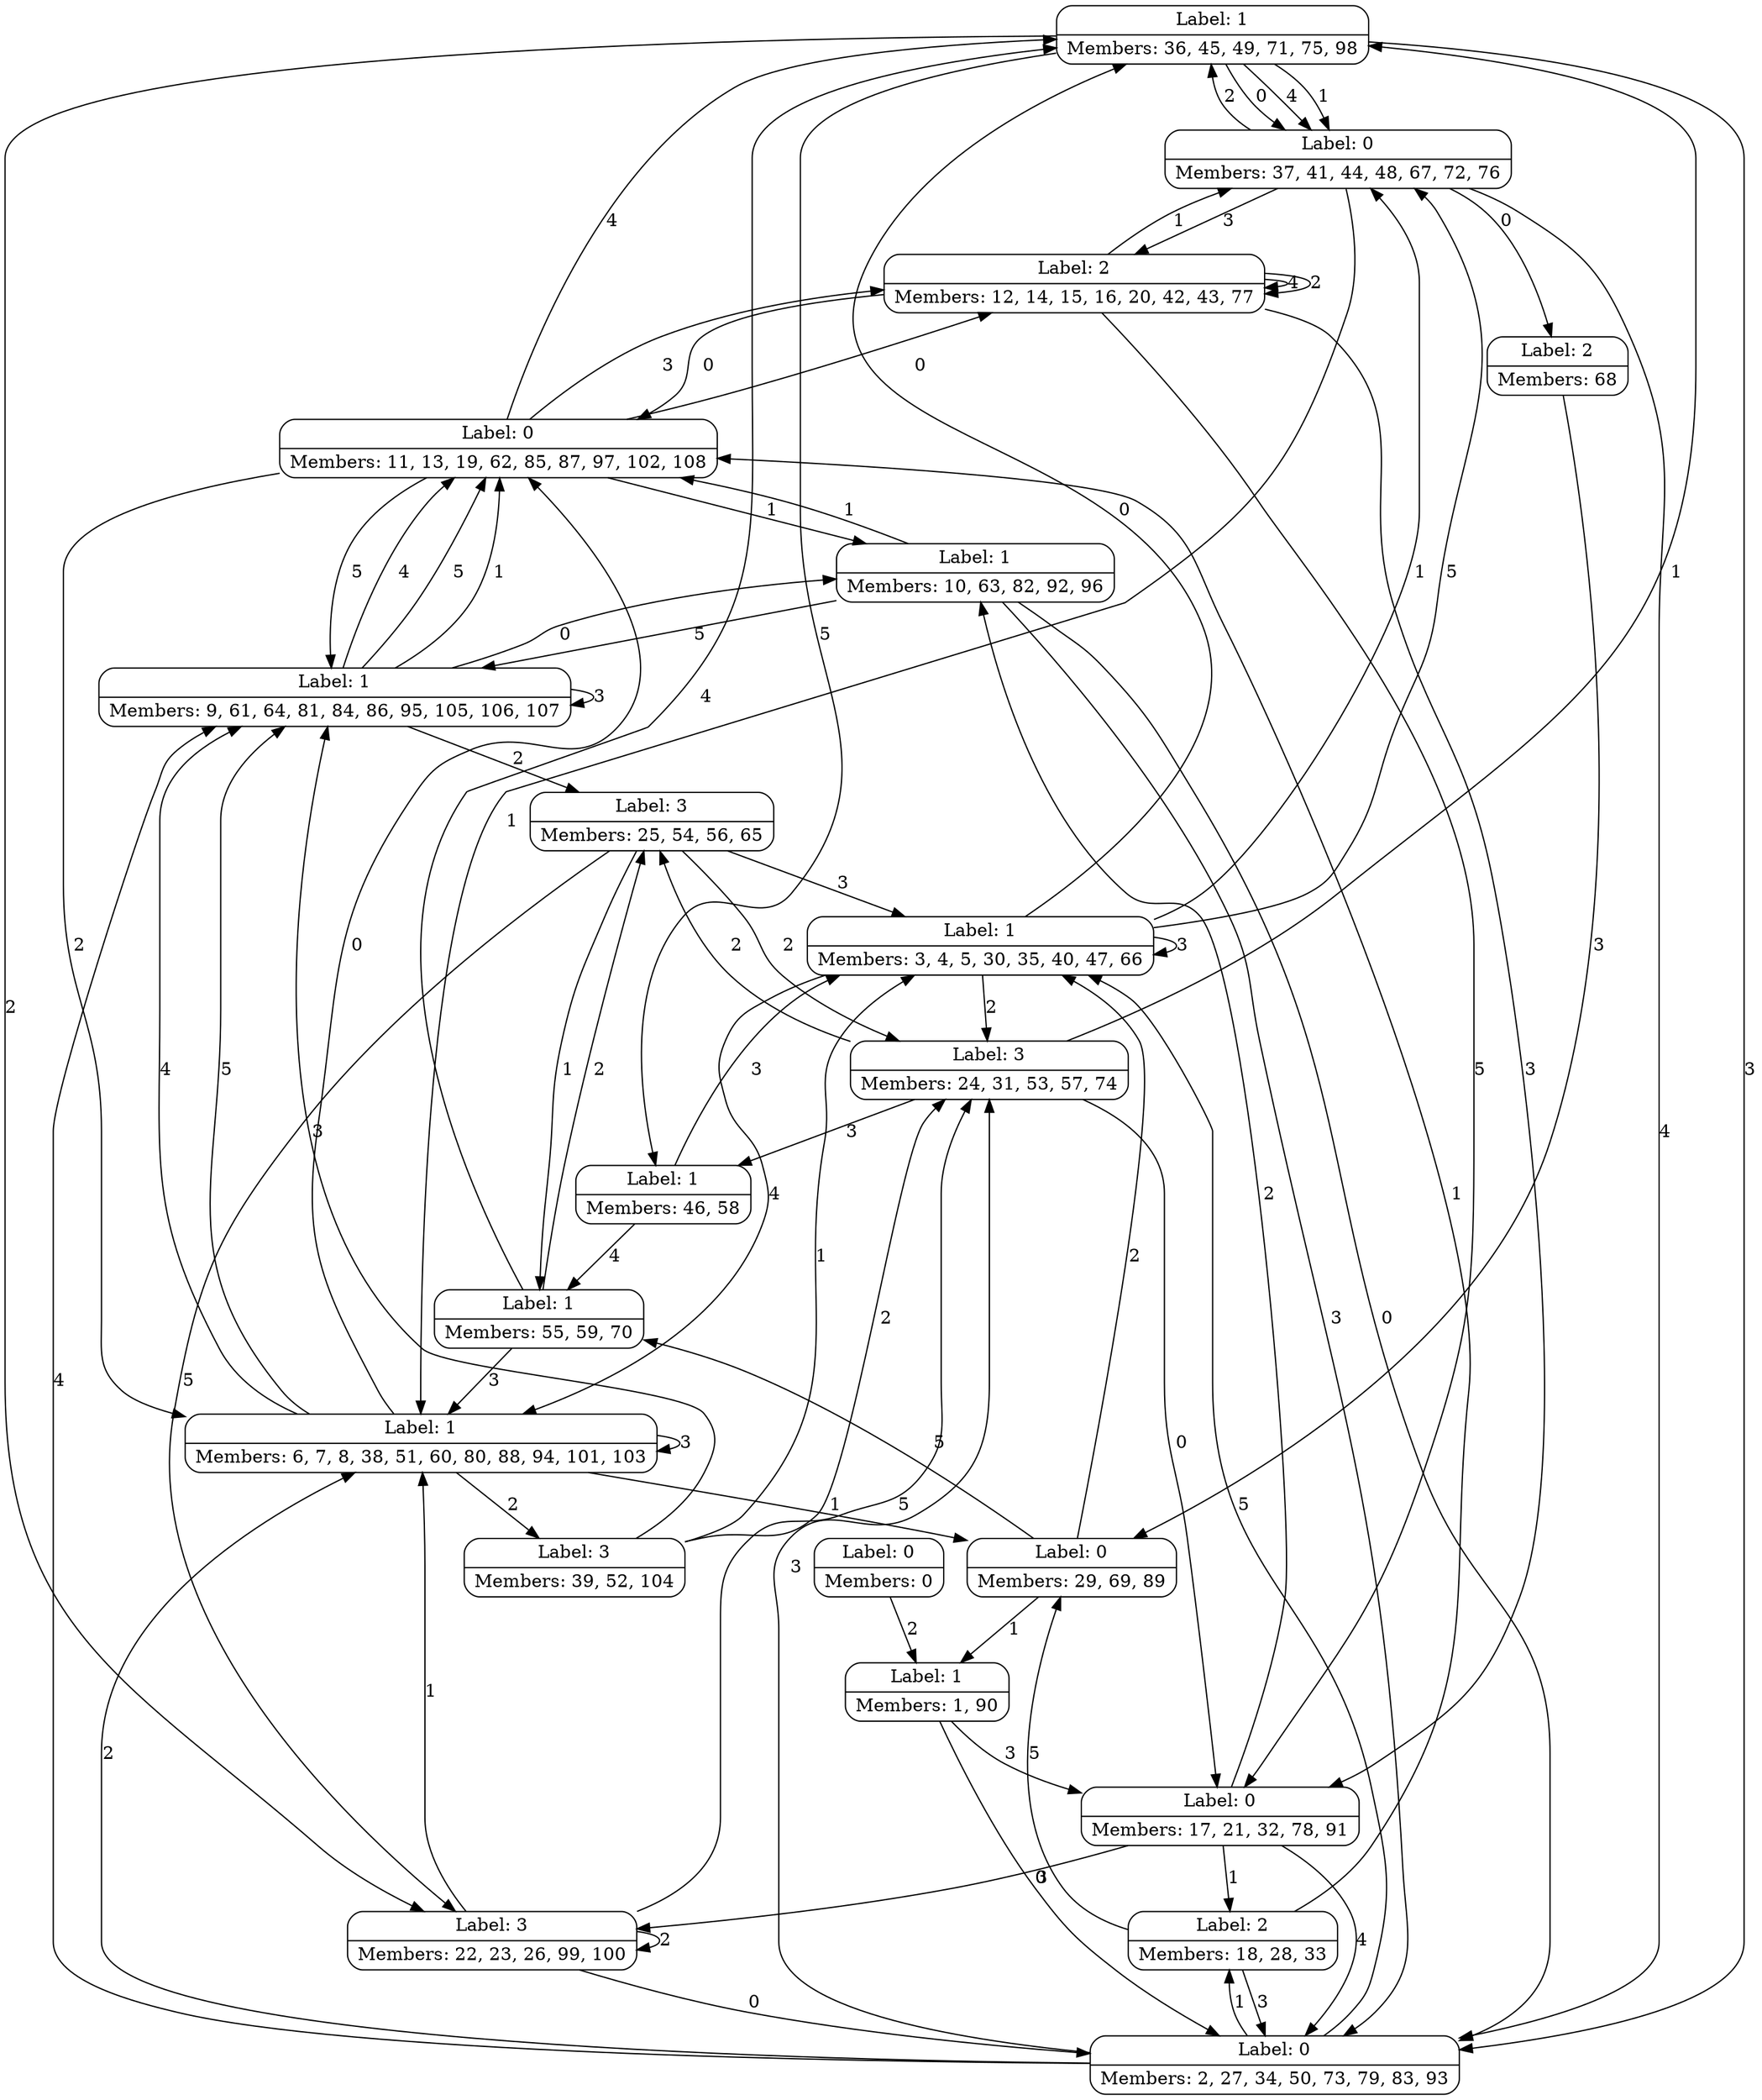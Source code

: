 digraph G {
  node [shape=Mrecord];
  room_36 [label="{Label: 1|Members: 36, 45, 49, 71, 75, 98}"];
  room_37 [label="{Label: 0|Members: 37, 41, 44, 48, 67, 72, 76}"];
  room_68 [label="{Label: 2|Members: 68}"];
  room_0 [label="{Label: 0|Members: 0}"];
  room_3 [label="{Label: 1|Members: 3, 4, 5, 30, 35, 40, 47, 66}"];
  room_18 [label="{Label: 2|Members: 18, 28, 33}"];
  room_17 [label="{Label: 0|Members: 17, 21, 32, 78, 91}"];
  room_46 [label="{Label: 1|Members: 46, 58}"];
  room_39 [label="{Label: 3|Members: 39, 52, 104}"];
  room_6 [label="{Label: 1|Members: 6, 7, 8, 38, 51, 60, 80, 88, 94, 101, 103}"];
  room_9 [label="{Label: 1|Members: 9, 61, 64, 81, 84, 86, 95, 105, 106, 107}"];
  room_24 [label="{Label: 3|Members: 24, 31, 53, 57, 74}"];
  room_2 [label="{Label: 0|Members: 2, 27, 34, 50, 73, 79, 83, 93}"];
  room_1 [label="{Label: 1|Members: 1, 90}"];
  room_55 [label="{Label: 1|Members: 55, 59, 70}"];
  room_11 [label="{Label: 0|Members: 11, 13, 19, 62, 85, 87, 97, 102, 108}"];
  room_29 [label="{Label: 0|Members: 29, 69, 89}"];
  room_22 [label="{Label: 3|Members: 22, 23, 26, 99, 100}"];
  room_10 [label="{Label: 1|Members: 10, 63, 82, 92, 96}"];
  room_12 [label="{Label: 2|Members: 12, 14, 15, 16, 20, 42, 43, 77}"];
  room_25 [label="{Label: 3|Members: 25, 54, 56, 65}"];
  room_36 -> room_37 [label="0"];
  room_36 -> room_22 [label="2"];
  room_36 -> room_37 [label="4"];
  room_36 -> room_46 [label="5"];
  room_36 -> room_2 [label="3"];
  room_36 -> room_37 [label="1"];
  room_37 -> room_68 [label="0"];
  room_37 -> room_6 [label="1"];
  room_37 -> room_36 [label="2"];
  room_37 -> room_12 [label="3"];
  room_37 -> room_2 [label="4"];
  room_68 -> room_29 [label="3"];
  room_0 -> room_1 [label="2"];
  room_3 -> room_3 [label="3"];
  room_3 -> room_37 [label="5"];
  room_3 -> room_24 [label="2"];
  room_3 -> room_36 [label="0"];
  room_3 -> room_6 [label="4"];
  room_3 -> room_37 [label="1"];
  room_18 -> room_11 [label="1"];
  room_18 -> room_2 [label="3"];
  room_18 -> room_29 [label="5"];
  room_17 -> room_22 [label="3"];
  room_17 -> room_18 [label="1"];
  room_17 -> room_2 [label="4"];
  room_17 -> room_10 [label="2"];
  room_46 -> room_55 [label="4"];
  room_46 -> room_3 [label="3"];
  room_39 -> room_9 [label="3"];
  room_39 -> room_24 [label="2"];
  room_39 -> room_3 [label="1"];
  room_6 -> room_6 [label="3"];
  room_6 -> room_11 [label="0"];
  room_6 -> room_9 [label="5"];
  room_6 -> room_9 [label="4"];
  room_6 -> room_39 [label="2"];
  room_6 -> room_29 [label="1"];
  room_9 -> room_10 [label="0"];
  room_9 -> room_11 [label="4"];
  room_9 -> room_25 [label="2"];
  room_9 -> room_11 [label="5"];
  room_9 -> room_11 [label="1"];
  room_9 -> room_9 [label="3"];
  room_24 -> room_46 [label="3"];
  room_24 -> room_17 [label="0"];
  room_24 -> room_25 [label="2"];
  room_24 -> room_36 [label="1"];
  room_2 -> room_3 [label="5"];
  room_2 -> room_6 [label="2"];
  room_2 -> room_18 [label="1"];
  room_2 -> room_24 [label="3"];
  room_2 -> room_9 [label="4"];
  room_1 -> room_2 [label="0"];
  room_1 -> room_17 [label="3"];
  room_55 -> room_6 [label="3"];
  room_55 -> room_25 [label="2"];
  room_55 -> room_36 [label="4"];
  room_11 -> room_36 [label="4"];
  room_11 -> room_10 [label="1"];
  room_11 -> room_12 [label="0"];
  room_11 -> room_12 [label="3"];
  room_11 -> room_9 [label="5"];
  room_11 -> room_6 [label="2"];
  room_29 -> room_55 [label="5"];
  room_29 -> room_3 [label="2"];
  room_29 -> room_1 [label="1"];
  room_22 -> room_24 [label="5"];
  room_22 -> room_2 [label="0"];
  room_22 -> room_22 [label="2"];
  room_22 -> room_6 [label="1"];
  room_10 -> room_11 [label="1"];
  room_10 -> room_2 [label="3"];
  room_10 -> room_9 [label="5"];
  room_10 -> room_2 [label="0"];
  room_12 -> room_12 [label="4"];
  room_12 -> room_11 [label="0"];
  room_12 -> room_17 [label="3"];
  room_12 -> room_12 [label="2"];
  room_12 -> room_37 [label="1"];
  room_12 -> room_17 [label="5"];
  room_25 -> room_55 [label="1"];
  room_25 -> room_3 [label="3"];
  room_25 -> room_22 [label="5"];
  room_25 -> room_24 [label="2"];
}

